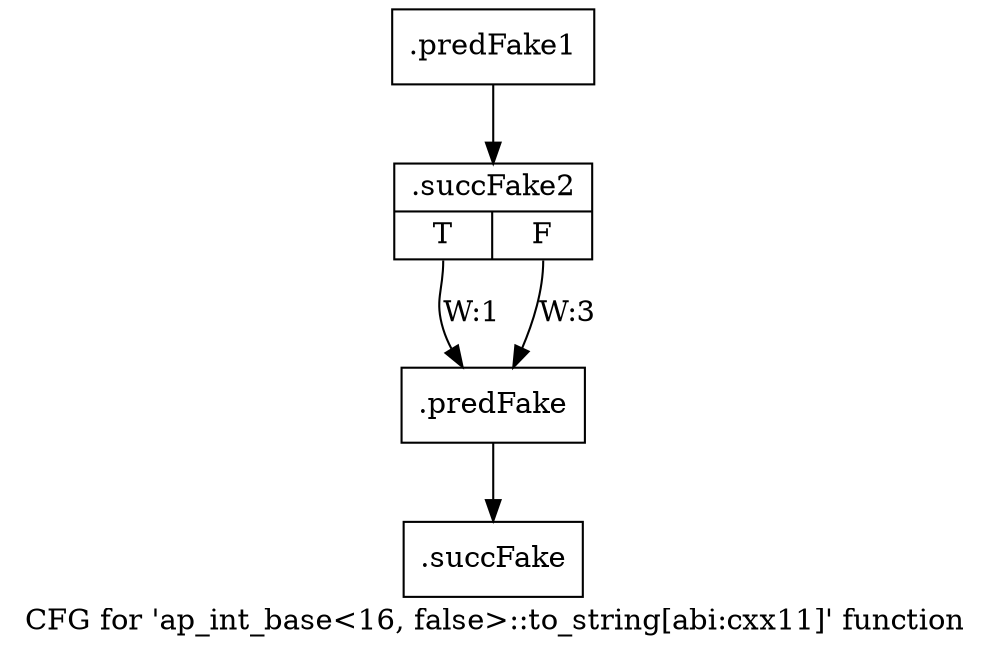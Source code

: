 digraph "CFG for 'ap_int_base\<16, false\>::to_string[abi:cxx11]' function" {
	label="CFG for 'ap_int_base\<16, false\>::to_string[abi:cxx11]' function";

	Node0x525a060 [shape=record,filename="",linenumber="",label="{.predFake1}"];
	Node0x525a060 -> Node0x4fd4210[ callList="" memoryops="" filename="/mnt/xilinx/Vitis_HLS/2021.2/include/ap_int_base.h" execusionnum="2"];
	Node0x4fd4210 [shape=record,filename="/mnt/xilinx/Vitis_HLS/2021.2/include/ap_int_base.h",linenumber="1474",label="{.succFake2|{<s0>T|<s1>F}}"];
	Node0x4fd4210:s0 -> Node0x5240ec0[label="W:1" callList="" memoryops="" filename="/mnt/xilinx/Vitis_HLS/2021.2/include/ap_int_base.h" execusionnum="0"];
	Node0x4fd4210:s1 -> Node0x5240ec0[label="W:3"];
	Node0x5240ec0 [shape=record,filename="/mnt/xilinx/Vitis_HLS/2021.2/include/ap_int_base.h",linenumber="1475",label="{.predFake}"];
	Node0x5240ec0 -> Node0x4fd40b0[ callList="" memoryops="" filename="/mnt/xilinx/Vitis_HLS/2021.2/include/ap_int_base.h" execusionnum="2"];
	Node0x4fd40b0 [shape=record,filename="/mnt/xilinx/Vitis_HLS/2021.2/include/ap_int_base.h",linenumber="1475",label="{.succFake}"];
}

